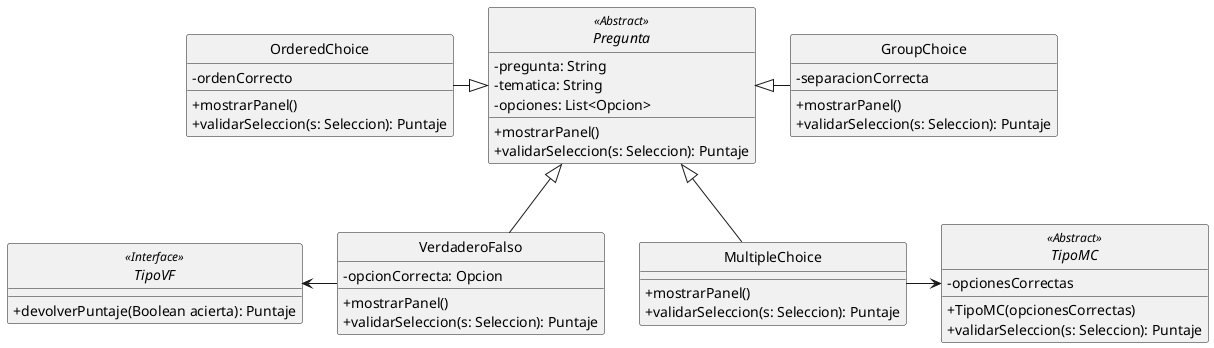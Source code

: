 @startuml Preguntas

skinparam monochrome true
hide circle
skinparam classAttributeIconSize 0

abstract Pregunta <<Abstract>> {
    - pregunta: String
    - tematica: String
    - opciones: List<Opcion>
    + mostrarPanel()
    + validarSeleccion(s: Seleccion): Puntaje
}

class VerdaderoFalso {
    - opcionCorrecta: Opcion
    + mostrarPanel()
    + validarSeleccion(s: Seleccion): Puntaje

}

class MultipleChoice {
    + mostrarPanel()
    + validarSeleccion(s: Seleccion): Puntaje

}

class OrderedChoice {
    - ordenCorrecto
    + mostrarPanel()
    + validarSeleccion(s: Seleccion): Puntaje

}

class GroupChoice {
    - separacionCorrecta
    + mostrarPanel()
    + validarSeleccion(s: Seleccion): Puntaje

}

Pregunta <|-down- VerdaderoFalso
Pregunta <|-down- MultipleChoice
Pregunta <|-left- OrderedChoice
Pregunta <|-right- GroupChoice

interface TipoVF <<Interface>> {
    + devolverPuntaje(Boolean acierta): Puntaje
}

VerdaderoFalso -left-> TipoVF

abstract TipoMC <<Abstract>> {
    - opcionesCorrectas
    + TipoMC(opcionesCorrectas)
    + validarSeleccion(s: Seleccion): Puntaje
}

MultipleChoice -right-> TipoMC
@enduml